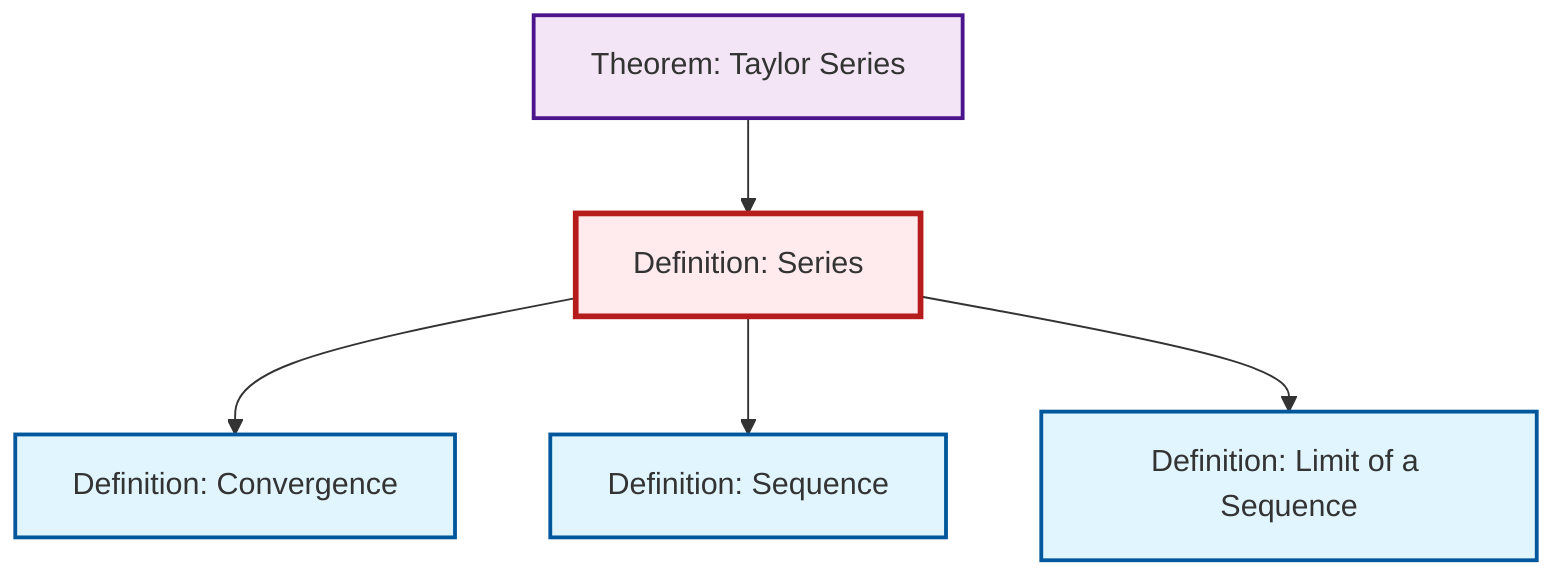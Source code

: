 graph TD
    classDef definition fill:#e1f5fe,stroke:#01579b,stroke-width:2px
    classDef theorem fill:#f3e5f5,stroke:#4a148c,stroke-width:2px
    classDef axiom fill:#fff3e0,stroke:#e65100,stroke-width:2px
    classDef example fill:#e8f5e9,stroke:#1b5e20,stroke-width:2px
    classDef current fill:#ffebee,stroke:#b71c1c,stroke-width:3px
    def-convergence["Definition: Convergence"]:::definition
    def-limit["Definition: Limit of a Sequence"]:::definition
    def-sequence["Definition: Sequence"]:::definition
    thm-taylor-series["Theorem: Taylor Series"]:::theorem
    def-series["Definition: Series"]:::definition
    def-series --> def-convergence
    def-series --> def-sequence
    thm-taylor-series --> def-series
    def-series --> def-limit
    class def-series current